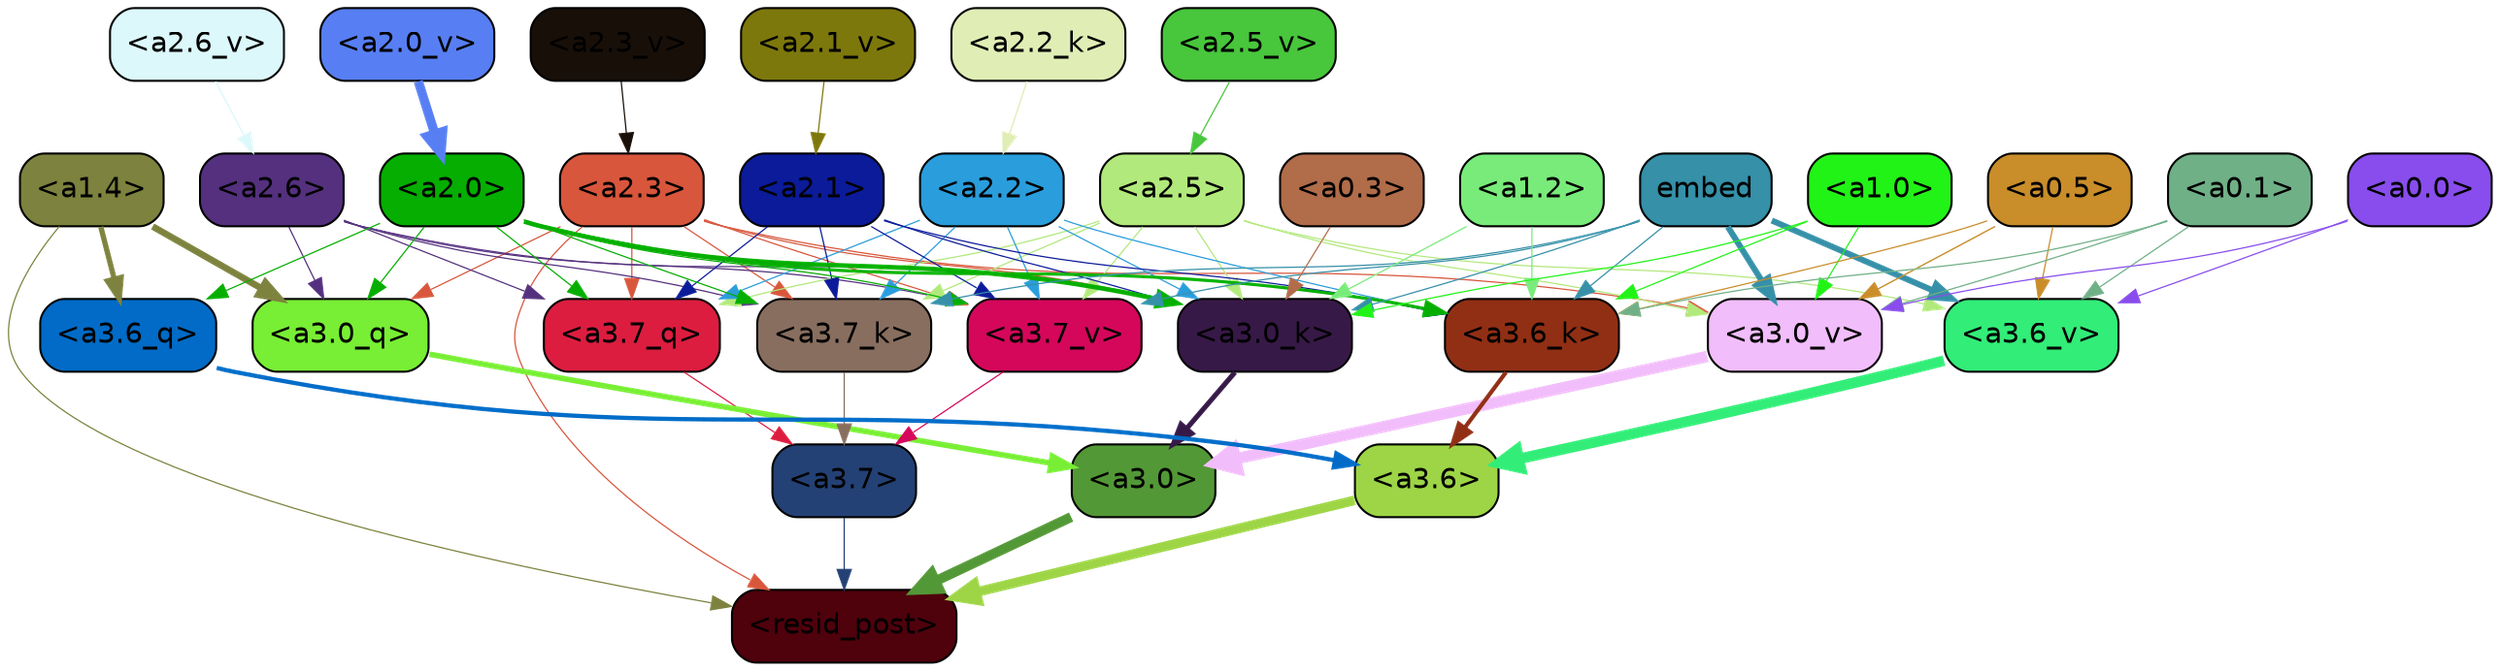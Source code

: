 strict digraph "" {
	graph [bgcolor=transparent,
		layout=dot,
		overlap=false,
		splines=true
	];
	"<a3.7>"	[color=black,
		fillcolor="#244175",
		fontname=Helvetica,
		shape=box,
		style="filled, rounded"];
	"<resid_post>"	[color=black,
		fillcolor="#4f010c",
		fontname=Helvetica,
		shape=box,
		style="filled, rounded"];
	"<a3.7>" -> "<resid_post>"	[color="#244175",
		penwidth=0.6];
	"<a3.6>"	[color=black,
		fillcolor="#9dd546",
		fontname=Helvetica,
		shape=box,
		style="filled, rounded"];
	"<a3.6>" -> "<resid_post>"	[color="#9dd546",
		penwidth=4.753257989883423];
	"<a3.0>"	[color=black,
		fillcolor="#539836",
		fontname=Helvetica,
		shape=box,
		style="filled, rounded"];
	"<a3.0>" -> "<resid_post>"	[color="#539836",
		penwidth=4.90053927898407];
	"<a2.3>"	[color=black,
		fillcolor="#d8563c",
		fontname=Helvetica,
		shape=box,
		style="filled, rounded"];
	"<a2.3>" -> "<resid_post>"	[color="#d8563c",
		penwidth=0.6];
	"<a3.7_q>"	[color=black,
		fillcolor="#dc1d3f",
		fontname=Helvetica,
		shape=box,
		style="filled, rounded"];
	"<a2.3>" -> "<a3.7_q>"	[color="#d8563c",
		penwidth=0.6];
	"<a3.0_q>"	[color=black,
		fillcolor="#78ee34",
		fontname=Helvetica,
		shape=box,
		style="filled, rounded"];
	"<a2.3>" -> "<a3.0_q>"	[color="#d8563c",
		penwidth=0.6];
	"<a3.7_k>"	[color=black,
		fillcolor="#886e5f",
		fontname=Helvetica,
		shape=box,
		style="filled, rounded"];
	"<a2.3>" -> "<a3.7_k>"	[color="#d8563c",
		penwidth=0.6];
	"<a3.0_k>"	[color=black,
		fillcolor="#371948",
		fontname=Helvetica,
		shape=box,
		style="filled, rounded"];
	"<a2.3>" -> "<a3.0_k>"	[color="#d8563c",
		penwidth=0.6];
	"<a3.7_v>"	[color=black,
		fillcolor="#d5075a",
		fontname=Helvetica,
		shape=box,
		style="filled, rounded"];
	"<a2.3>" -> "<a3.7_v>"	[color="#d8563c",
		penwidth=0.6];
	"<a3.0_v>"	[color=black,
		fillcolor="#f1bdfb",
		fontname=Helvetica,
		shape=box,
		style="filled, rounded"];
	"<a2.3>" -> "<a3.0_v>"	[color="#d8563c",
		penwidth=0.6];
	"<a1.4>"	[color=black,
		fillcolor="#7d823e",
		fontname=Helvetica,
		shape=box,
		style="filled, rounded"];
	"<a1.4>" -> "<resid_post>"	[color="#7d823e",
		penwidth=0.6];
	"<a3.6_q>"	[color=black,
		fillcolor="#016bc7",
		fontname=Helvetica,
		shape=box,
		style="filled, rounded"];
	"<a1.4>" -> "<a3.6_q>"	[color="#7d823e",
		penwidth=2.6043437719345093];
	"<a1.4>" -> "<a3.0_q>"	[color="#7d823e",
		penwidth=3.2779015004634857];
	"<a3.7_q>" -> "<a3.7>"	[color="#dc1d3f",
		penwidth=0.6];
	"<a3.6_q>" -> "<a3.6>"	[color="#016bc7",
		penwidth=2.091020345687866];
	"<a3.0_q>" -> "<a3.0>"	[color="#78ee34",
		penwidth=2.7421876192092896];
	"<a3.7_k>" -> "<a3.7>"	[color="#886e5f",
		penwidth=0.6];
	"<a3.6_k>"	[color=black,
		fillcolor="#912f14",
		fontname=Helvetica,
		shape=box,
		style="filled, rounded"];
	"<a3.6_k>" -> "<a3.6>"	[color="#912f14",
		penwidth=2.048597991466522];
	"<a3.0_k>" -> "<a3.0>"	[color="#371948",
		penwidth=2.476402521133423];
	"<a3.7_v>" -> "<a3.7>"	[color="#d5075a",
		penwidth=0.6];
	"<a3.6_v>"	[color=black,
		fillcolor="#32ed78",
		fontname=Helvetica,
		shape=box,
		style="filled, rounded"];
	"<a3.6_v>" -> "<a3.6>"	[color="#32ed78",
		penwidth=5.2550448179244995];
	"<a3.0_v>" -> "<a3.0>"	[color="#f1bdfb",
		penwidth=5.652270674705505];
	"<a2.6>"	[color=black,
		fillcolor="#54307e",
		fontname=Helvetica,
		shape=box,
		style="filled, rounded"];
	"<a2.6>" -> "<a3.7_q>"	[color="#54307e",
		penwidth=0.6];
	"<a2.6>" -> "<a3.0_q>"	[color="#54307e",
		penwidth=0.6];
	"<a2.6>" -> "<a3.7_k>"	[color="#54307e",
		penwidth=0.6];
	"<a2.6>" -> "<a3.0_k>"	[color="#54307e",
		penwidth=0.6];
	"<a2.6>" -> "<a3.7_v>"	[color="#54307e",
		penwidth=0.6];
	"<a2.5>"	[color=black,
		fillcolor="#b2e97c",
		fontname=Helvetica,
		shape=box,
		style="filled, rounded"];
	"<a2.5>" -> "<a3.7_q>"	[color="#b2e97c",
		penwidth=0.6];
	"<a2.5>" -> "<a3.7_k>"	[color="#b2e97c",
		penwidth=0.6];
	"<a2.5>" -> "<a3.0_k>"	[color="#b2e97c",
		penwidth=0.6];
	"<a2.5>" -> "<a3.7_v>"	[color="#b2e97c",
		penwidth=0.6];
	"<a2.5>" -> "<a3.6_v>"	[color="#b2e97c",
		penwidth=0.6];
	"<a2.5>" -> "<a3.0_v>"	[color="#b2e97c",
		penwidth=0.6];
	"<a2.2>"	[color=black,
		fillcolor="#2a9ddc",
		fontname=Helvetica,
		shape=box,
		style="filled, rounded"];
	"<a2.2>" -> "<a3.7_q>"	[color="#2a9ddc",
		penwidth=0.6];
	"<a2.2>" -> "<a3.7_k>"	[color="#2a9ddc",
		penwidth=0.6];
	"<a2.2>" -> "<a3.6_k>"	[color="#2a9ddc",
		penwidth=0.6];
	"<a2.2>" -> "<a3.0_k>"	[color="#2a9ddc",
		penwidth=0.6];
	"<a2.2>" -> "<a3.7_v>"	[color="#2a9ddc",
		penwidth=0.6];
	"<a2.1>"	[color=black,
		fillcolor="#0b1b99",
		fontname=Helvetica,
		shape=box,
		style="filled, rounded"];
	"<a2.1>" -> "<a3.7_q>"	[color="#0b1b99",
		penwidth=0.6];
	"<a2.1>" -> "<a3.7_k>"	[color="#0b1b99",
		penwidth=0.6];
	"<a2.1>" -> "<a3.6_k>"	[color="#0b1b99",
		penwidth=0.6];
	"<a2.1>" -> "<a3.0_k>"	[color="#0b1b99",
		penwidth=0.6];
	"<a2.1>" -> "<a3.7_v>"	[color="#0b1b99",
		penwidth=0.6];
	"<a2.0>"	[color=black,
		fillcolor="#05ae01",
		fontname=Helvetica,
		shape=box,
		style="filled, rounded"];
	"<a2.0>" -> "<a3.7_q>"	[color="#05ae01",
		penwidth=0.6];
	"<a2.0>" -> "<a3.6_q>"	[color="#05ae01",
		penwidth=0.6];
	"<a2.0>" -> "<a3.0_q>"	[color="#05ae01",
		penwidth=0.6];
	"<a2.0>" -> "<a3.7_k>"	[color="#05ae01",
		penwidth=0.6];
	"<a2.0>" -> "<a3.6_k>"	[color="#05ae01",
		penwidth=1.5290023684501648];
	"<a2.0>" -> "<a3.0_k>"	[color="#05ae01",
		penwidth=2.2551413774490356];
	"<a2.0>" -> "<a3.7_v>"	[color="#05ae01",
		penwidth=0.6];
	embed	[color=black,
		fillcolor="#3590a8",
		fontname=Helvetica,
		shape=box,
		style="filled, rounded"];
	embed -> "<a3.7_k>"	[color="#3590a8",
		penwidth=0.6];
	embed -> "<a3.6_k>"	[color="#3590a8",
		penwidth=0.6];
	embed -> "<a3.0_k>"	[color="#3590a8",
		penwidth=0.6];
	embed -> "<a3.7_v>"	[color="#3590a8",
		penwidth=0.6];
	embed -> "<a3.6_v>"	[color="#3590a8",
		penwidth=2.9556376338005066];
	embed -> "<a3.0_v>"	[color="#3590a8",
		penwidth=2.972973108291626];
	"<a1.2>"	[color=black,
		fillcolor="#79eb7a",
		fontname=Helvetica,
		shape=box,
		style="filled, rounded"];
	"<a1.2>" -> "<a3.6_k>"	[color="#79eb7a",
		penwidth=0.6];
	"<a1.2>" -> "<a3.0_k>"	[color="#79eb7a",
		penwidth=0.6];
	"<a1.0>"	[color=black,
		fillcolor="#22f317",
		fontname=Helvetica,
		shape=box,
		style="filled, rounded"];
	"<a1.0>" -> "<a3.6_k>"	[color="#22f317",
		penwidth=0.6];
	"<a1.0>" -> "<a3.0_k>"	[color="#22f317",
		penwidth=0.6];
	"<a1.0>" -> "<a3.0_v>"	[color="#22f317",
		penwidth=0.6];
	"<a0.5>"	[color=black,
		fillcolor="#c98d2a",
		fontname=Helvetica,
		shape=box,
		style="filled, rounded"];
	"<a0.5>" -> "<a3.6_k>"	[color="#c98d2a",
		penwidth=0.6];
	"<a0.5>" -> "<a3.6_v>"	[color="#c98d2a",
		penwidth=0.6];
	"<a0.5>" -> "<a3.0_v>"	[color="#c98d2a",
		penwidth=0.6790935099124908];
	"<a0.1>"	[color=black,
		fillcolor="#70b087",
		fontname=Helvetica,
		shape=box,
		style="filled, rounded"];
	"<a0.1>" -> "<a3.6_k>"	[color="#70b087",
		penwidth=0.6];
	"<a0.1>" -> "<a3.6_v>"	[color="#70b087",
		penwidth=0.6];
	"<a0.1>" -> "<a3.0_v>"	[color="#70b087",
		penwidth=0.6];
	"<a0.3>"	[color=black,
		fillcolor="#b16c4a",
		fontname=Helvetica,
		shape=box,
		style="filled, rounded"];
	"<a0.3>" -> "<a3.0_k>"	[color="#b16c4a",
		penwidth=0.6];
	"<a0.0>"	[color=black,
		fillcolor="#884dec",
		fontname=Helvetica,
		shape=box,
		style="filled, rounded"];
	"<a0.0>" -> "<a3.6_v>"	[color="#884dec",
		penwidth=0.6];
	"<a0.0>" -> "<a3.0_v>"	[color="#884dec",
		penwidth=0.6];
	"<a2.2_k>"	[color=black,
		fillcolor="#e0edb5",
		fontname=Helvetica,
		shape=box,
		style="filled, rounded"];
	"<a2.2_k>" -> "<a2.2>"	[color="#e0edb5",
		penwidth=0.6];
	"<a2.6_v>"	[color=black,
		fillcolor="#dcf8fa",
		fontname=Helvetica,
		shape=box,
		style="filled, rounded"];
	"<a2.6_v>" -> "<a2.6>"	[color="#dcf8fa",
		penwidth=0.6];
	"<a2.5_v>"	[color=black,
		fillcolor="#48c63c",
		fontname=Helvetica,
		shape=box,
		style="filled, rounded"];
	"<a2.5_v>" -> "<a2.5>"	[color="#48c63c",
		penwidth=0.6];
	"<a2.3_v>"	[color=black,
		fillcolor="#180f09",
		fontname=Helvetica,
		shape=box,
		style="filled, rounded"];
	"<a2.3_v>" -> "<a2.3>"	[color="#180f09",
		penwidth=0.6];
	"<a2.1_v>"	[color=black,
		fillcolor="#7d780c",
		fontname=Helvetica,
		shape=box,
		style="filled, rounded"];
	"<a2.1_v>" -> "<a2.1>"	[color="#7d780c",
		penwidth=0.6];
	"<a2.0_v>"	[color=black,
		fillcolor="#577ff3",
		fontname=Helvetica,
		shape=box,
		style="filled, rounded"];
	"<a2.0_v>" -> "<a2.0>"	[color="#577ff3",
		penwidth=4.569358706474304];
}
